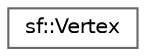 digraph "Graphical Class Hierarchy"
{
 // LATEX_PDF_SIZE
  bgcolor="transparent";
  edge [fontname=Helvetica,fontsize=10,labelfontname=Helvetica,labelfontsize=10];
  node [fontname=Helvetica,fontsize=10,shape=box,height=0.2,width=0.4];
  rankdir="LR";
  Node0 [id="Node000000",label="sf::Vertex",height=0.2,width=0.4,color="grey40", fillcolor="white", style="filled",URL="$classsf_1_1_vertex.html",tooltip="Define a point with color and texture coordinates."];
}
